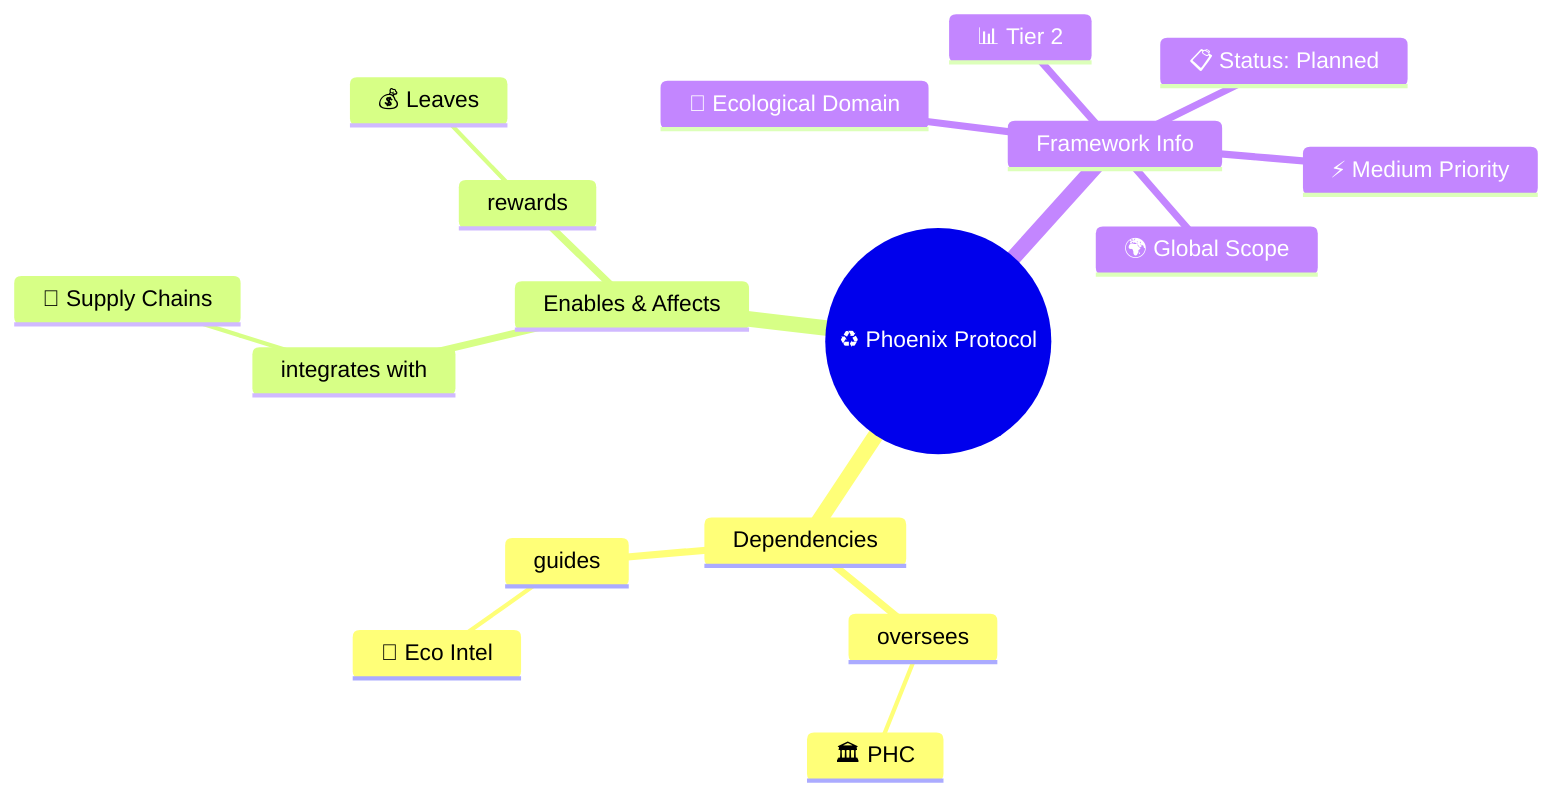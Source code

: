 mindmap
  root(("♻️ Phoenix Protocol"))
    Dependencies
      oversees
        🏛️ PHC
      guides
        🌿 Eco Intel
    Enables & Affects
      integrates with
        🚢 Supply Chains
      rewards
        💰 Leaves
    Framework Info
      📊 Tier 2
      🎯 Ecological Domain
      🌍 Global Scope
      ⚡ Medium Priority
      📋 Status: Planned